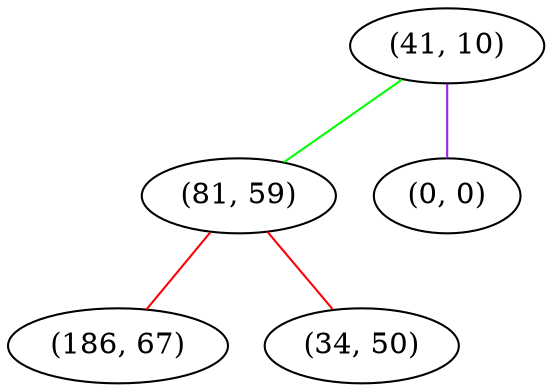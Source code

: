 graph "" {
"(41, 10)";
"(81, 59)";
"(186, 67)";
"(0, 0)";
"(34, 50)";
"(41, 10)" -- "(81, 59)"  [color=green, key=0, weight=2];
"(41, 10)" -- "(0, 0)"  [color=purple, key=0, weight=4];
"(81, 59)" -- "(186, 67)"  [color=red, key=0, weight=1];
"(81, 59)" -- "(34, 50)"  [color=red, key=0, weight=1];
}
